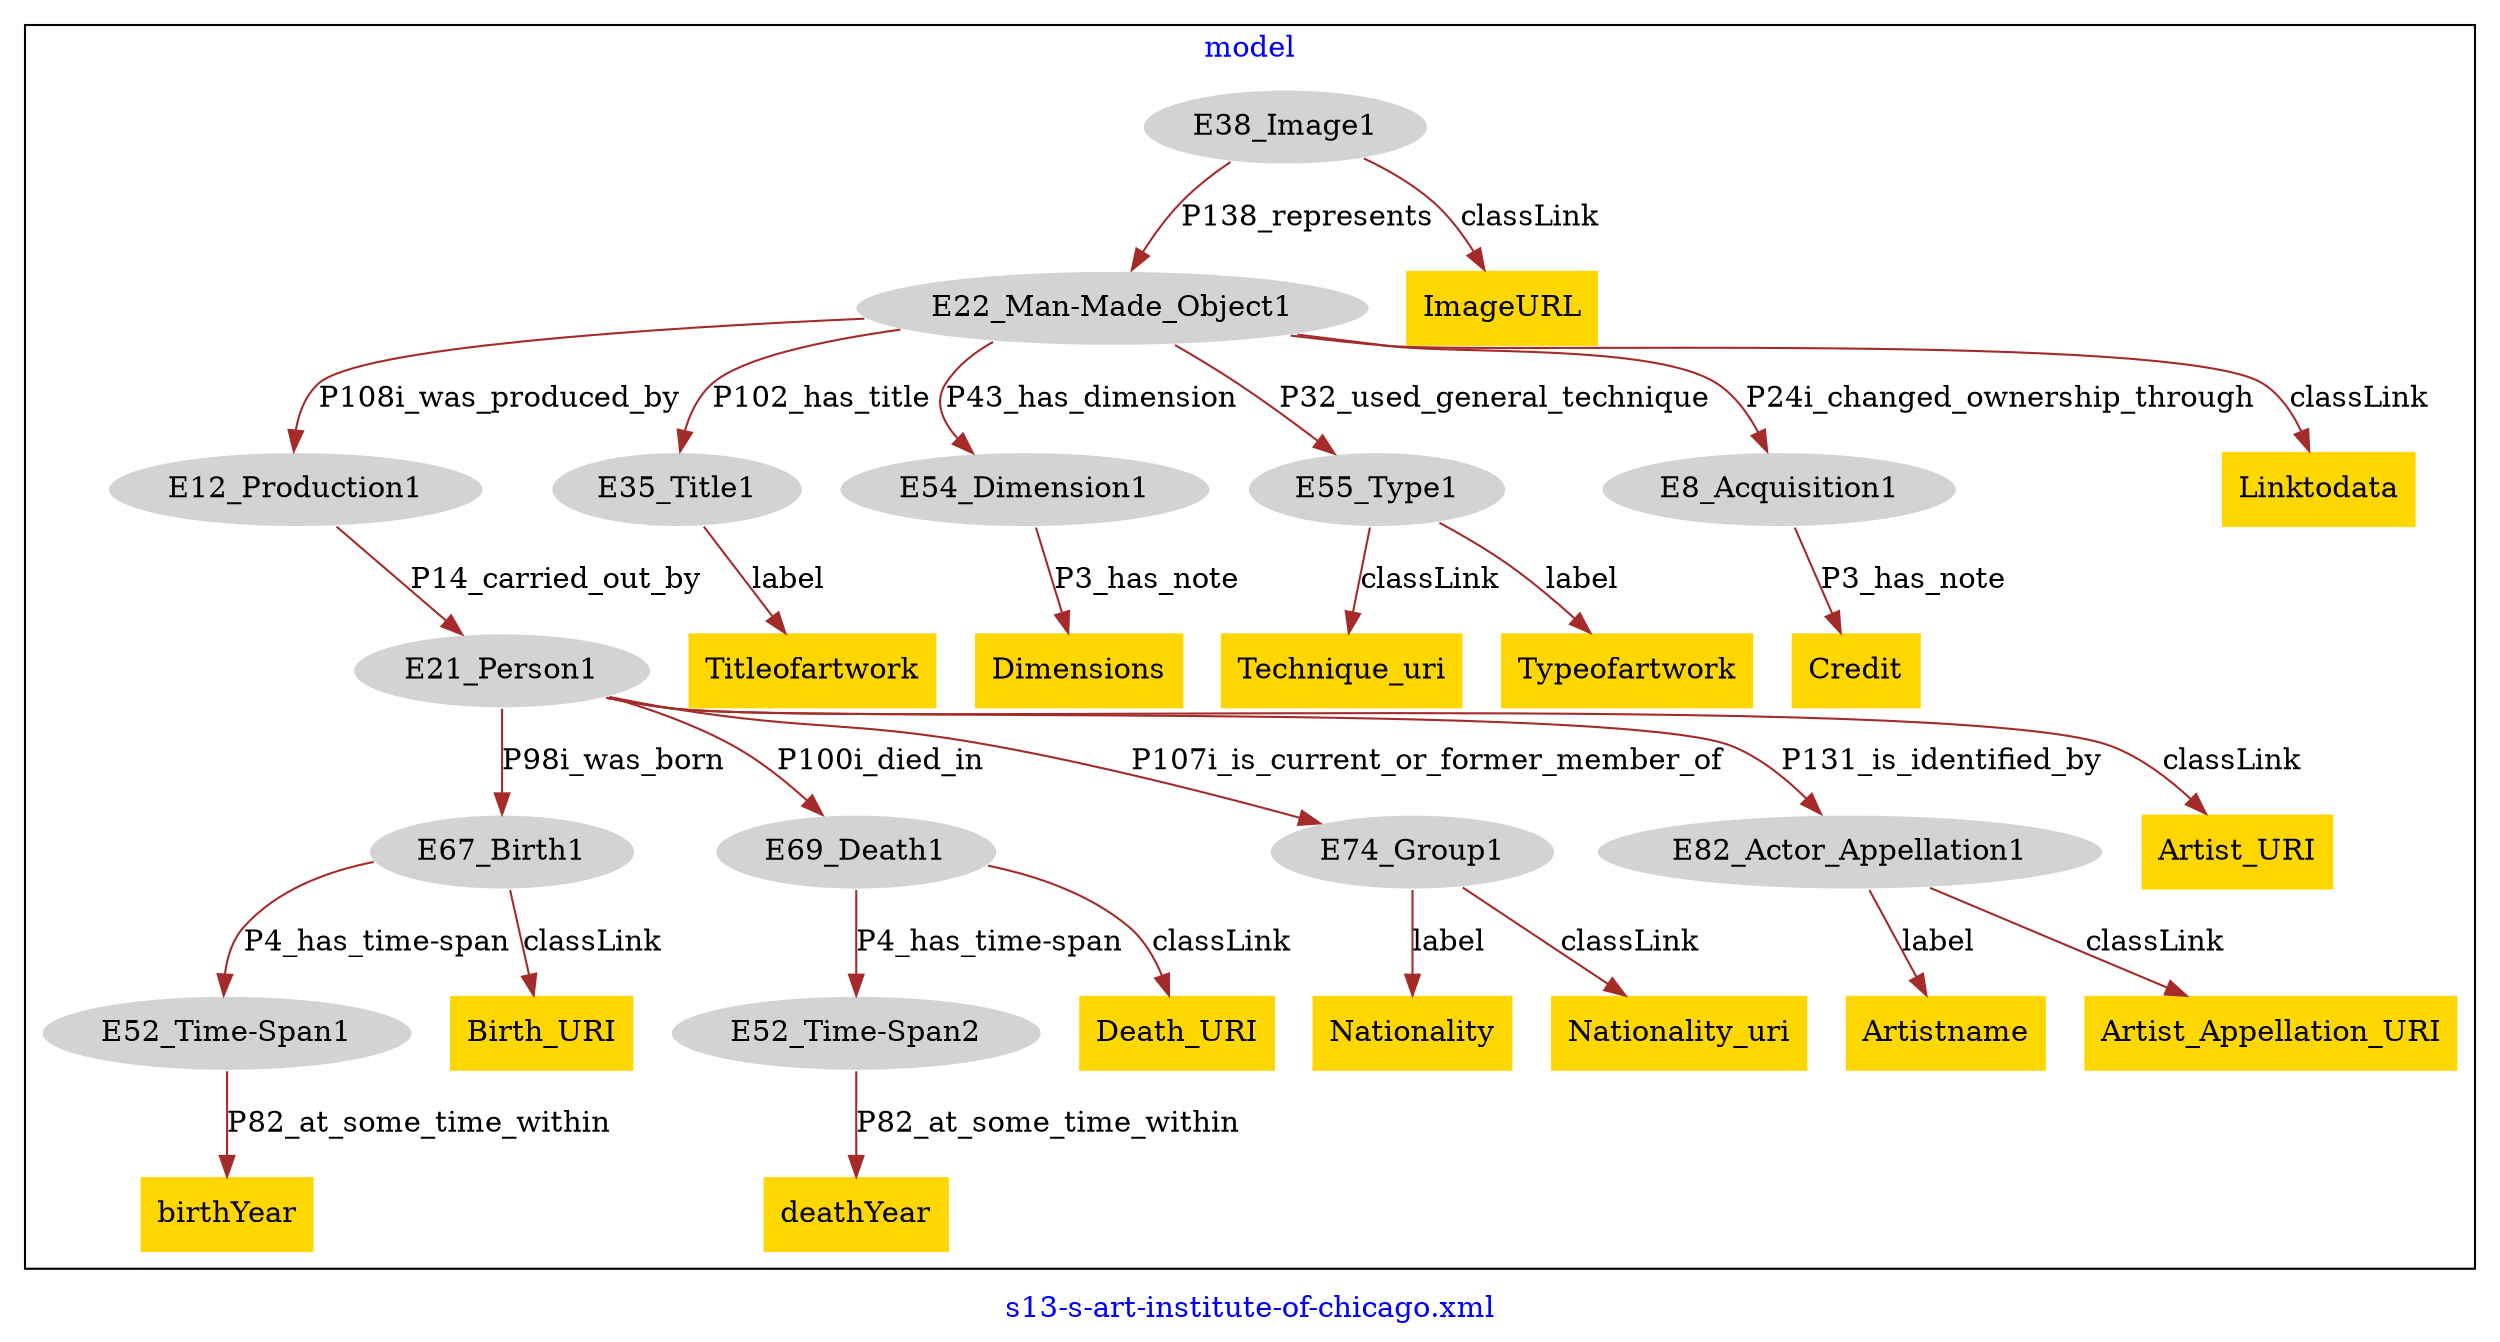 digraph n0 {
fontcolor="blue"
remincross="true"
label="s13-s-art-institute-of-chicago.xml"
subgraph cluster {
label="model"
n2[style="filled",color="white",fillcolor="lightgray",label="E12_Production1"];
n3[style="filled",color="white",fillcolor="lightgray",label="E21_Person1"];
n4[style="filled",color="white",fillcolor="lightgray",label="E67_Birth1"];
n5[style="filled",color="white",fillcolor="lightgray",label="E69_Death1"];
n6[style="filled",color="white",fillcolor="lightgray",label="E74_Group1"];
n7[style="filled",color="white",fillcolor="lightgray",label="E82_Actor_Appellation1"];
n8[style="filled",color="white",fillcolor="lightgray",label="E22_Man-Made_Object1"];
n9[style="filled",color="white",fillcolor="lightgray",label="E35_Title1"];
n10[style="filled",color="white",fillcolor="lightgray",label="E54_Dimension1"];
n11[style="filled",color="white",fillcolor="lightgray",label="E55_Type1"];
n12[style="filled",color="white",fillcolor="lightgray",label="E8_Acquisition1"];
n13[style="filled",color="white",fillcolor="lightgray",label="E38_Image1"];
n14[style="filled",color="white",fillcolor="lightgray",label="E52_Time-Span1"];
n15[style="filled",color="white",fillcolor="lightgray",label="E52_Time-Span2"];
n16[shape="plaintext",style="filled",fillcolor="gold",label="Nationality"];
n17[shape="plaintext",style="filled",fillcolor="gold",label="birthYear"];
n18[shape="plaintext",style="filled",fillcolor="gold",label="Linktodata"];
n19[shape="plaintext",style="filled",fillcolor="gold",label="Artistname"];
n20[shape="plaintext",style="filled",fillcolor="gold",label="Nationality_uri"];
n21[shape="plaintext",style="filled",fillcolor="gold",label="Death_URI"];
n22[shape="plaintext",style="filled",fillcolor="gold",label="Artist_URI"];
n23[shape="plaintext",style="filled",fillcolor="gold",label="Artist_Appellation_URI"];
n24[shape="plaintext",style="filled",fillcolor="gold",label="Credit"];
n25[shape="plaintext",style="filled",fillcolor="gold",label="deathYear"];
n26[shape="plaintext",style="filled",fillcolor="gold",label="Dimensions"];
n27[shape="plaintext",style="filled",fillcolor="gold",label="Technique_uri"];
n28[shape="plaintext",style="filled",fillcolor="gold",label="Titleofartwork"];
n29[shape="plaintext",style="filled",fillcolor="gold",label="Birth_URI"];
n30[shape="plaintext",style="filled",fillcolor="gold",label="ImageURL"];
n31[shape="plaintext",style="filled",fillcolor="gold",label="Typeofartwork"];
}
n2 -> n3[color="brown",fontcolor="black",label="P14_carried_out_by"]
n3 -> n4[color="brown",fontcolor="black",label="P98i_was_born"]
n3 -> n5[color="brown",fontcolor="black",label="P100i_died_in"]
n3 -> n6[color="brown",fontcolor="black",label="P107i_is_current_or_former_member_of"]
n3 -> n7[color="brown",fontcolor="black",label="P131_is_identified_by"]
n8 -> n2[color="brown",fontcolor="black",label="P108i_was_produced_by"]
n8 -> n9[color="brown",fontcolor="black",label="P102_has_title"]
n8 -> n10[color="brown",fontcolor="black",label="P43_has_dimension"]
n8 -> n11[color="brown",fontcolor="black",label="P32_used_general_technique"]
n8 -> n12[color="brown",fontcolor="black",label="P24i_changed_ownership_through"]
n13 -> n8[color="brown",fontcolor="black",label="P138_represents"]
n4 -> n14[color="brown",fontcolor="black",label="P4_has_time-span"]
n5 -> n15[color="brown",fontcolor="black",label="P4_has_time-span"]
n6 -> n16[color="brown",fontcolor="black",label="label"]
n14 -> n17[color="brown",fontcolor="black",label="P82_at_some_time_within"]
n8 -> n18[color="brown",fontcolor="black",label="classLink"]
n7 -> n19[color="brown",fontcolor="black",label="label"]
n6 -> n20[color="brown",fontcolor="black",label="classLink"]
n5 -> n21[color="brown",fontcolor="black",label="classLink"]
n3 -> n22[color="brown",fontcolor="black",label="classLink"]
n7 -> n23[color="brown",fontcolor="black",label="classLink"]
n12 -> n24[color="brown",fontcolor="black",label="P3_has_note"]
n15 -> n25[color="brown",fontcolor="black",label="P82_at_some_time_within"]
n10 -> n26[color="brown",fontcolor="black",label="P3_has_note"]
n11 -> n27[color="brown",fontcolor="black",label="classLink"]
n9 -> n28[color="brown",fontcolor="black",label="label"]
n4 -> n29[color="brown",fontcolor="black",label="classLink"]
n13 -> n30[color="brown",fontcolor="black",label="classLink"]
n11 -> n31[color="brown",fontcolor="black",label="label"]
}
